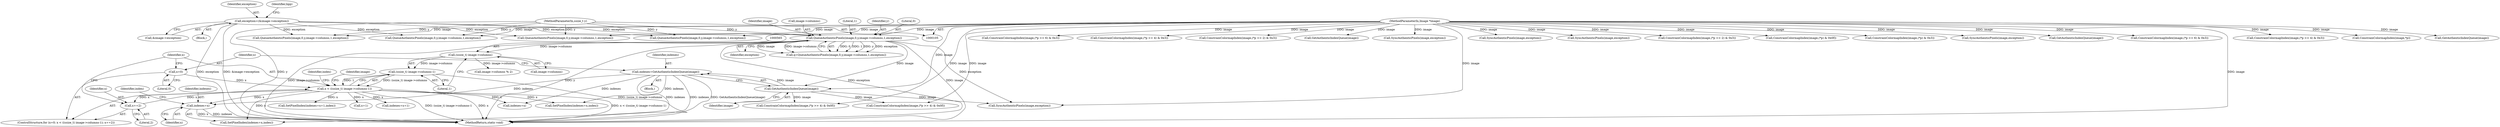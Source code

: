 digraph "0_ImageMagick_d9b2209a69ee90d8df81fb124eb66f593eb9f599@pointer" {
"1000648" [label="(Call,indexes+x)"];
"1000553" [label="(Call,indexes=GetAuthenticIndexQueue(image))"];
"1000555" [label="(Call,GetAuthenticIndexQueue(image))"];
"1000537" [label="(Call,QueueAuthenticPixels(image,0,y,image->columns,1,exception))"];
"1000108" [label="(MethodParameterIn,Image *image)"];
"1000107" [label="(MethodParameterIn,ssize_t y)"];
"1000117" [label="(Call,exception=(&image->exception))"];
"1000561" [label="(Call,x < ((ssize_t) image->columns-1))"];
"1000570" [label="(Call,x+=2)"];
"1000558" [label="(Call,x=0)"];
"1000563" [label="(Call,(ssize_t) image->columns-1)"];
"1000564" [label="(Call,(ssize_t) image->columns)"];
"1000464" [label="(Call,ConstrainColormapIndex(image,(*p >> 4) & 0x3))"];
"1000571" [label="(Identifier,x)"];
"1000553" [label="(Call,indexes=GetAuthenticIndexQueue(image))"];
"1000713" [label="(Call,ConstrainColormapIndex(image,*p))"];
"1000148" [label="(Call,GetAuthenticIndexQueue(image))"];
"1000570" [label="(Call,x+=2)"];
"1000609" [label="(Call,indexes+x+1)"];
"1000647" [label="(Call,SetPixelIndex(indexes+x,index))"];
"1000650" [label="(Identifier,x)"];
"1000429" [label="(Call,ConstrainColormapIndex(image,(*p >> 6) & 0x3))"];
"1000340" [label="(Call,ConstrainColormapIndex(image,(*p >> 4) & 0x3))"];
"1000110" [label="(Block,)"];
"1000558" [label="(Call,x=0)"];
"1000499" [label="(Call,ConstrainColormapIndex(image,(*p >> 2) & 0x3))"];
"1000559" [label="(Identifier,x)"];
"1000117" [label="(Call,exception=(&image->exception))"];
"1000275" [label="(Call,QueueAuthenticPixels(image,0,y,image->columns,1,exception))"];
"1000556" [label="(Identifier,image)"];
"1000119" [label="(Call,&image->exception)"];
"1000651" [label="(Identifier,index)"];
"1000561" [label="(Call,x < ((ssize_t) image->columns-1))"];
"1000293" [label="(Call,GetAuthenticIndexQueue(image))"];
"1000527" [label="(Call,SyncAuthenticPixels(image,exception))"];
"1000798" [label="(Call,SyncAuthenticPixels(image,exception))"];
"1000667" [label="(Call,SyncAuthenticPixels(image,exception))"];
"1000746" [label="(Call,QueueAuthenticPixels(image,0,y,image->columns,1,exception))"];
"1000562" [label="(Identifier,x)"];
"1000630" [label="(Call,image->columns % 2)"];
"1000108" [label="(MethodParameterIn,Image *image)"];
"1000538" [label="(Identifier,image)"];
"1000737" [label="(Call,SyncAuthenticPixels(image,exception))"];
"1000803" [label="(MethodReturn,static void)"];
"1000584" [label="(Call,SetPixelIndex(indexes+x,index))"];
"1000541" [label="(Call,image->columns)"];
"1000366" [label="(Call,ConstrainColormapIndex(image,(*p >> 2) & 0x3))"];
"1000544" [label="(Literal,1)"];
"1000569" [label="(Literal,1)"];
"1000575" [label="(Identifier,index)"];
"1000560" [label="(Literal,0)"];
"1000537" [label="(Call,QueueAuthenticPixels(image,0,y,image->columns,1,exception))"];
"1000563" [label="(Call,(ssize_t) image->columns-1)"];
"1000545" [label="(Identifier,exception)"];
"1000535" [label="(Call,q=QueueAuthenticPixels(image,0,y,image->columns,1,exception))"];
"1000602" [label="(Call,ConstrainColormapIndex(image,(*p) & 0x0f))"];
"1000557" [label="(ControlStructure,for (x=0; x < ((ssize_t) image->columns-1); x+=2))"];
"1000566" [label="(Call,image->columns)"];
"1000555" [label="(Call,GetAuthenticIndexQueue(image))"];
"1000107" [label="(MethodParameterIn,ssize_t y)"];
"1000608" [label="(Call,SetPixelIndex(indexes+x+1,index))"];
"1000534" [label="(Block,)"];
"1000572" [label="(Literal,2)"];
"1000118" [label="(Identifier,exception)"];
"1000392" [label="(Call,ConstrainColormapIndex(image,(*p) & 0x3))"];
"1000648" [label="(Call,indexes+x)"];
"1000540" [label="(Identifier,y)"];
"1000564" [label="(Call,(ssize_t) image->columns)"];
"1000639" [label="(Call,ConstrainColormapIndex(image,(*p >> 4) & 0x0f))"];
"1000632" [label="(Identifier,image)"];
"1000585" [label="(Call,indexes+x)"];
"1000266" [label="(Call,SyncAuthenticPixels(image,exception))"];
"1000649" [label="(Identifier,indexes)"];
"1000554" [label="(Identifier,indexes)"];
"1000695" [label="(Call,GetAuthenticIndexQueue(image))"];
"1000576" [label="(Call,ConstrainColormapIndex(image,(*p >> 4) & 0x0f))"];
"1000130" [label="(Call,QueueAuthenticPixels(image,0,y,image->columns,1,exception))"];
"1000124" [label="(Identifier,bpp)"];
"1000611" [label="(Call,x+1)"];
"1000314" [label="(Call,ConstrainColormapIndex(image,(*p >> 6) & 0x3))"];
"1000677" [label="(Call,QueueAuthenticPixels(image,0,y,image->columns,1,exception))"];
"1000539" [label="(Literal,0)"];
"1000648" -> "1000647"  [label="AST: "];
"1000648" -> "1000650"  [label="CFG: "];
"1000649" -> "1000648"  [label="AST: "];
"1000650" -> "1000648"  [label="AST: "];
"1000651" -> "1000648"  [label="CFG: "];
"1000648" -> "1000803"  [label="DDG: x"];
"1000648" -> "1000803"  [label="DDG: indexes"];
"1000553" -> "1000648"  [label="DDG: indexes"];
"1000561" -> "1000648"  [label="DDG: x"];
"1000553" -> "1000534"  [label="AST: "];
"1000553" -> "1000555"  [label="CFG: "];
"1000554" -> "1000553"  [label="AST: "];
"1000555" -> "1000553"  [label="AST: "];
"1000559" -> "1000553"  [label="CFG: "];
"1000553" -> "1000803"  [label="DDG: indexes"];
"1000553" -> "1000803"  [label="DDG: GetAuthenticIndexQueue(image)"];
"1000555" -> "1000553"  [label="DDG: image"];
"1000553" -> "1000584"  [label="DDG: indexes"];
"1000553" -> "1000585"  [label="DDG: indexes"];
"1000553" -> "1000647"  [label="DDG: indexes"];
"1000555" -> "1000556"  [label="CFG: "];
"1000556" -> "1000555"  [label="AST: "];
"1000537" -> "1000555"  [label="DDG: image"];
"1000108" -> "1000555"  [label="DDG: image"];
"1000555" -> "1000576"  [label="DDG: image"];
"1000555" -> "1000639"  [label="DDG: image"];
"1000555" -> "1000667"  [label="DDG: image"];
"1000537" -> "1000535"  [label="AST: "];
"1000537" -> "1000545"  [label="CFG: "];
"1000538" -> "1000537"  [label="AST: "];
"1000539" -> "1000537"  [label="AST: "];
"1000540" -> "1000537"  [label="AST: "];
"1000541" -> "1000537"  [label="AST: "];
"1000544" -> "1000537"  [label="AST: "];
"1000545" -> "1000537"  [label="AST: "];
"1000535" -> "1000537"  [label="CFG: "];
"1000537" -> "1000803"  [label="DDG: y"];
"1000537" -> "1000803"  [label="DDG: exception"];
"1000537" -> "1000803"  [label="DDG: image"];
"1000537" -> "1000803"  [label="DDG: image->columns"];
"1000537" -> "1000535"  [label="DDG: 0"];
"1000537" -> "1000535"  [label="DDG: 1"];
"1000537" -> "1000535"  [label="DDG: y"];
"1000537" -> "1000535"  [label="DDG: exception"];
"1000537" -> "1000535"  [label="DDG: image"];
"1000537" -> "1000535"  [label="DDG: image->columns"];
"1000108" -> "1000537"  [label="DDG: image"];
"1000107" -> "1000537"  [label="DDG: y"];
"1000117" -> "1000537"  [label="DDG: exception"];
"1000537" -> "1000564"  [label="DDG: image->columns"];
"1000537" -> "1000667"  [label="DDG: exception"];
"1000108" -> "1000105"  [label="AST: "];
"1000108" -> "1000803"  [label="DDG: image"];
"1000108" -> "1000130"  [label="DDG: image"];
"1000108" -> "1000148"  [label="DDG: image"];
"1000108" -> "1000266"  [label="DDG: image"];
"1000108" -> "1000275"  [label="DDG: image"];
"1000108" -> "1000293"  [label="DDG: image"];
"1000108" -> "1000314"  [label="DDG: image"];
"1000108" -> "1000340"  [label="DDG: image"];
"1000108" -> "1000366"  [label="DDG: image"];
"1000108" -> "1000392"  [label="DDG: image"];
"1000108" -> "1000429"  [label="DDG: image"];
"1000108" -> "1000464"  [label="DDG: image"];
"1000108" -> "1000499"  [label="DDG: image"];
"1000108" -> "1000527"  [label="DDG: image"];
"1000108" -> "1000576"  [label="DDG: image"];
"1000108" -> "1000602"  [label="DDG: image"];
"1000108" -> "1000639"  [label="DDG: image"];
"1000108" -> "1000667"  [label="DDG: image"];
"1000108" -> "1000677"  [label="DDG: image"];
"1000108" -> "1000695"  [label="DDG: image"];
"1000108" -> "1000713"  [label="DDG: image"];
"1000108" -> "1000737"  [label="DDG: image"];
"1000108" -> "1000746"  [label="DDG: image"];
"1000108" -> "1000798"  [label="DDG: image"];
"1000107" -> "1000105"  [label="AST: "];
"1000107" -> "1000803"  [label="DDG: y"];
"1000107" -> "1000130"  [label="DDG: y"];
"1000107" -> "1000275"  [label="DDG: y"];
"1000107" -> "1000677"  [label="DDG: y"];
"1000107" -> "1000746"  [label="DDG: y"];
"1000117" -> "1000110"  [label="AST: "];
"1000117" -> "1000119"  [label="CFG: "];
"1000118" -> "1000117"  [label="AST: "];
"1000119" -> "1000117"  [label="AST: "];
"1000124" -> "1000117"  [label="CFG: "];
"1000117" -> "1000803"  [label="DDG: exception"];
"1000117" -> "1000803"  [label="DDG: &image->exception"];
"1000117" -> "1000130"  [label="DDG: exception"];
"1000117" -> "1000275"  [label="DDG: exception"];
"1000117" -> "1000677"  [label="DDG: exception"];
"1000117" -> "1000746"  [label="DDG: exception"];
"1000561" -> "1000557"  [label="AST: "];
"1000561" -> "1000563"  [label="CFG: "];
"1000562" -> "1000561"  [label="AST: "];
"1000563" -> "1000561"  [label="AST: "];
"1000575" -> "1000561"  [label="CFG: "];
"1000632" -> "1000561"  [label="CFG: "];
"1000561" -> "1000803"  [label="DDG: (ssize_t) image->columns-1"];
"1000561" -> "1000803"  [label="DDG: x"];
"1000561" -> "1000803"  [label="DDG: x < ((ssize_t) image->columns-1)"];
"1000570" -> "1000561"  [label="DDG: x"];
"1000558" -> "1000561"  [label="DDG: x"];
"1000563" -> "1000561"  [label="DDG: (ssize_t) image->columns"];
"1000563" -> "1000561"  [label="DDG: 1"];
"1000561" -> "1000570"  [label="DDG: x"];
"1000561" -> "1000584"  [label="DDG: x"];
"1000561" -> "1000585"  [label="DDG: x"];
"1000561" -> "1000608"  [label="DDG: x"];
"1000561" -> "1000609"  [label="DDG: x"];
"1000561" -> "1000611"  [label="DDG: x"];
"1000561" -> "1000647"  [label="DDG: x"];
"1000570" -> "1000557"  [label="AST: "];
"1000570" -> "1000572"  [label="CFG: "];
"1000571" -> "1000570"  [label="AST: "];
"1000572" -> "1000570"  [label="AST: "];
"1000562" -> "1000570"  [label="CFG: "];
"1000558" -> "1000557"  [label="AST: "];
"1000558" -> "1000560"  [label="CFG: "];
"1000559" -> "1000558"  [label="AST: "];
"1000560" -> "1000558"  [label="AST: "];
"1000562" -> "1000558"  [label="CFG: "];
"1000563" -> "1000569"  [label="CFG: "];
"1000564" -> "1000563"  [label="AST: "];
"1000569" -> "1000563"  [label="AST: "];
"1000563" -> "1000803"  [label="DDG: (ssize_t) image->columns"];
"1000564" -> "1000563"  [label="DDG: image->columns"];
"1000564" -> "1000566"  [label="CFG: "];
"1000565" -> "1000564"  [label="AST: "];
"1000566" -> "1000564"  [label="AST: "];
"1000569" -> "1000564"  [label="CFG: "];
"1000564" -> "1000630"  [label="DDG: image->columns"];
}
